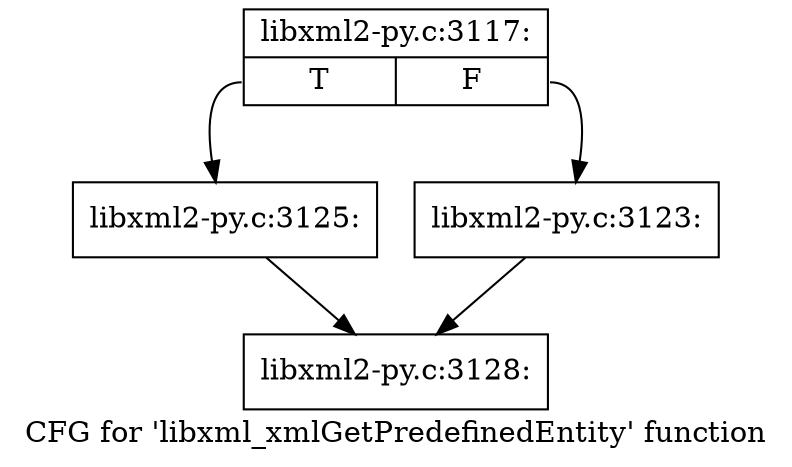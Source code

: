 digraph "CFG for 'libxml_xmlGetPredefinedEntity' function" {
	label="CFG for 'libxml_xmlGetPredefinedEntity' function";

	Node0x3ed2f30 [shape=record,label="{libxml2-py.c:3117:|{<s0>T|<s1>F}}"];
	Node0x3ed2f30:s0 -> Node0x3ee0a30;
	Node0x3ed2f30:s1 -> Node0x3ee09e0;
	Node0x3ee09e0 [shape=record,label="{libxml2-py.c:3123:}"];
	Node0x3ee09e0 -> Node0x3ede180;
	Node0x3ee0a30 [shape=record,label="{libxml2-py.c:3125:}"];
	Node0x3ee0a30 -> Node0x3ede180;
	Node0x3ede180 [shape=record,label="{libxml2-py.c:3128:}"];
}

